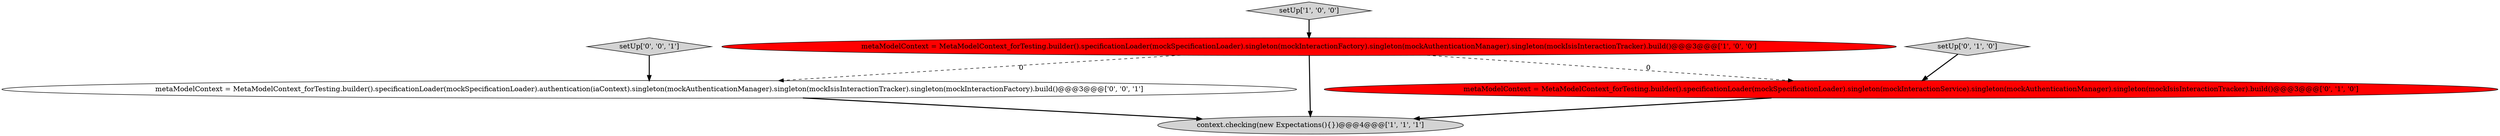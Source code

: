 digraph {
2 [style = filled, label = "setUp['1', '0', '0']", fillcolor = lightgray, shape = diamond image = "AAA0AAABBB1BBB"];
1 [style = filled, label = "metaModelContext = MetaModelContext_forTesting.builder().specificationLoader(mockSpecificationLoader).singleton(mockInteractionFactory).singleton(mockAuthenticationManager).singleton(mockIsisInteractionTracker).build()@@@3@@@['1', '0', '0']", fillcolor = red, shape = ellipse image = "AAA1AAABBB1BBB"];
3 [style = filled, label = "metaModelContext = MetaModelContext_forTesting.builder().specificationLoader(mockSpecificationLoader).singleton(mockInteractionService).singleton(mockAuthenticationManager).singleton(mockIsisInteractionTracker).build()@@@3@@@['0', '1', '0']", fillcolor = red, shape = ellipse image = "AAA1AAABBB2BBB"];
6 [style = filled, label = "setUp['0', '0', '1']", fillcolor = lightgray, shape = diamond image = "AAA0AAABBB3BBB"];
0 [style = filled, label = "context.checking(new Expectations(){})@@@4@@@['1', '1', '1']", fillcolor = lightgray, shape = ellipse image = "AAA0AAABBB1BBB"];
4 [style = filled, label = "setUp['0', '1', '0']", fillcolor = lightgray, shape = diamond image = "AAA0AAABBB2BBB"];
5 [style = filled, label = "metaModelContext = MetaModelContext_forTesting.builder().specificationLoader(mockSpecificationLoader).authentication(iaContext).singleton(mockAuthenticationManager).singleton(mockIsisInteractionTracker).singleton(mockInteractionFactory).build()@@@3@@@['0', '0', '1']", fillcolor = white, shape = ellipse image = "AAA0AAABBB3BBB"];
4->3 [style = bold, label=""];
6->5 [style = bold, label=""];
1->0 [style = bold, label=""];
1->3 [style = dashed, label="0"];
1->5 [style = dashed, label="0"];
5->0 [style = bold, label=""];
2->1 [style = bold, label=""];
3->0 [style = bold, label=""];
}
